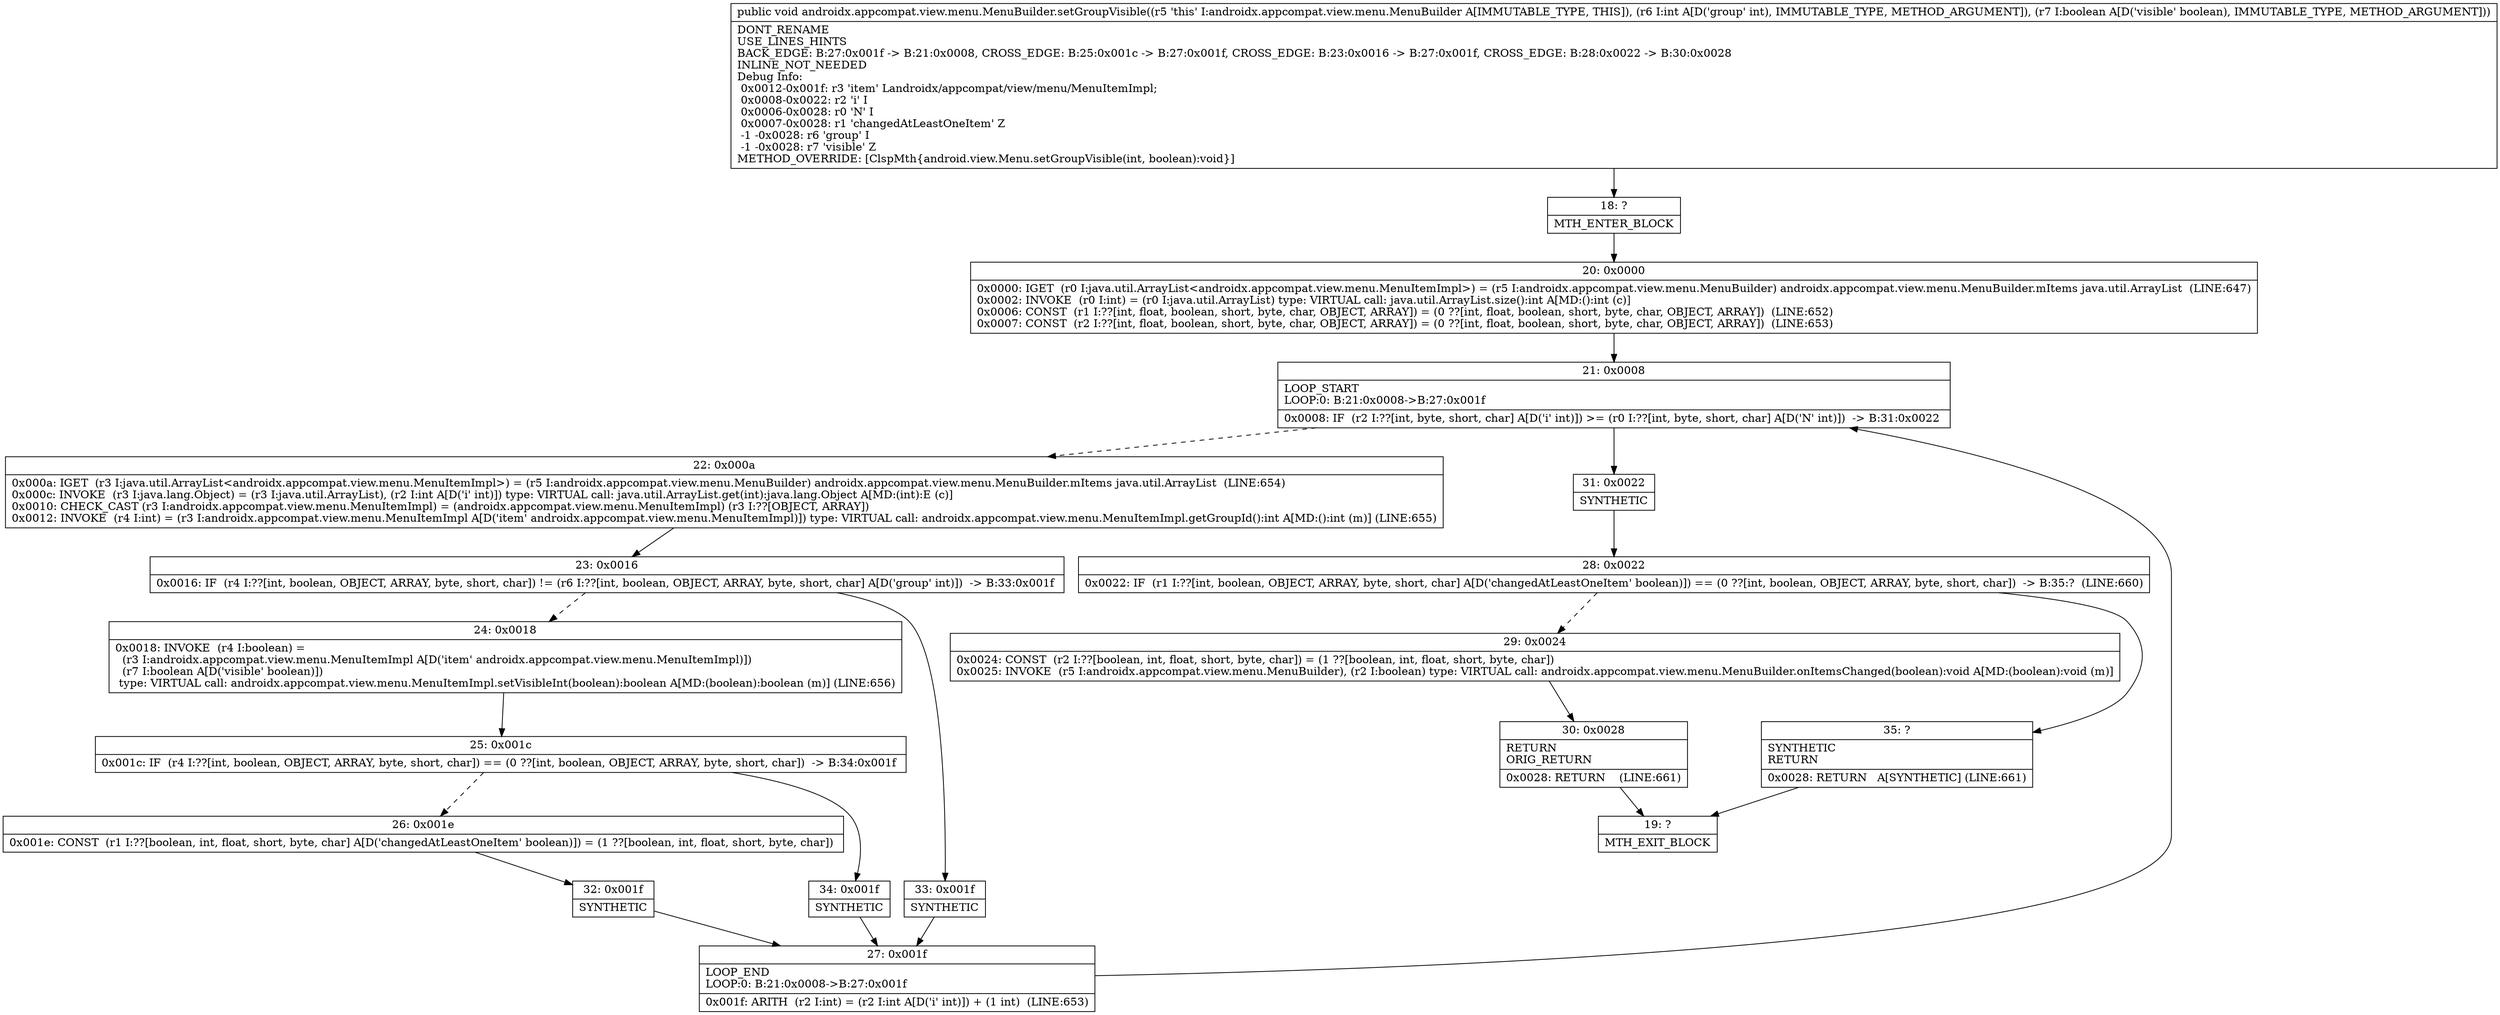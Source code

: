 digraph "CFG forandroidx.appcompat.view.menu.MenuBuilder.setGroupVisible(IZ)V" {
Node_18 [shape=record,label="{18\:\ ?|MTH_ENTER_BLOCK\l}"];
Node_20 [shape=record,label="{20\:\ 0x0000|0x0000: IGET  (r0 I:java.util.ArrayList\<androidx.appcompat.view.menu.MenuItemImpl\>) = (r5 I:androidx.appcompat.view.menu.MenuBuilder) androidx.appcompat.view.menu.MenuBuilder.mItems java.util.ArrayList  (LINE:647)\l0x0002: INVOKE  (r0 I:int) = (r0 I:java.util.ArrayList) type: VIRTUAL call: java.util.ArrayList.size():int A[MD:():int (c)]\l0x0006: CONST  (r1 I:??[int, float, boolean, short, byte, char, OBJECT, ARRAY]) = (0 ??[int, float, boolean, short, byte, char, OBJECT, ARRAY])  (LINE:652)\l0x0007: CONST  (r2 I:??[int, float, boolean, short, byte, char, OBJECT, ARRAY]) = (0 ??[int, float, boolean, short, byte, char, OBJECT, ARRAY])  (LINE:653)\l}"];
Node_21 [shape=record,label="{21\:\ 0x0008|LOOP_START\lLOOP:0: B:21:0x0008\-\>B:27:0x001f\l|0x0008: IF  (r2 I:??[int, byte, short, char] A[D('i' int)]) \>= (r0 I:??[int, byte, short, char] A[D('N' int)])  \-\> B:31:0x0022 \l}"];
Node_22 [shape=record,label="{22\:\ 0x000a|0x000a: IGET  (r3 I:java.util.ArrayList\<androidx.appcompat.view.menu.MenuItemImpl\>) = (r5 I:androidx.appcompat.view.menu.MenuBuilder) androidx.appcompat.view.menu.MenuBuilder.mItems java.util.ArrayList  (LINE:654)\l0x000c: INVOKE  (r3 I:java.lang.Object) = (r3 I:java.util.ArrayList), (r2 I:int A[D('i' int)]) type: VIRTUAL call: java.util.ArrayList.get(int):java.lang.Object A[MD:(int):E (c)]\l0x0010: CHECK_CAST (r3 I:androidx.appcompat.view.menu.MenuItemImpl) = (androidx.appcompat.view.menu.MenuItemImpl) (r3 I:??[OBJECT, ARRAY]) \l0x0012: INVOKE  (r4 I:int) = (r3 I:androidx.appcompat.view.menu.MenuItemImpl A[D('item' androidx.appcompat.view.menu.MenuItemImpl)]) type: VIRTUAL call: androidx.appcompat.view.menu.MenuItemImpl.getGroupId():int A[MD:():int (m)] (LINE:655)\l}"];
Node_23 [shape=record,label="{23\:\ 0x0016|0x0016: IF  (r4 I:??[int, boolean, OBJECT, ARRAY, byte, short, char]) != (r6 I:??[int, boolean, OBJECT, ARRAY, byte, short, char] A[D('group' int)])  \-\> B:33:0x001f \l}"];
Node_24 [shape=record,label="{24\:\ 0x0018|0x0018: INVOKE  (r4 I:boolean) = \l  (r3 I:androidx.appcompat.view.menu.MenuItemImpl A[D('item' androidx.appcompat.view.menu.MenuItemImpl)])\l  (r7 I:boolean A[D('visible' boolean)])\l type: VIRTUAL call: androidx.appcompat.view.menu.MenuItemImpl.setVisibleInt(boolean):boolean A[MD:(boolean):boolean (m)] (LINE:656)\l}"];
Node_25 [shape=record,label="{25\:\ 0x001c|0x001c: IF  (r4 I:??[int, boolean, OBJECT, ARRAY, byte, short, char]) == (0 ??[int, boolean, OBJECT, ARRAY, byte, short, char])  \-\> B:34:0x001f \l}"];
Node_26 [shape=record,label="{26\:\ 0x001e|0x001e: CONST  (r1 I:??[boolean, int, float, short, byte, char] A[D('changedAtLeastOneItem' boolean)]) = (1 ??[boolean, int, float, short, byte, char]) \l}"];
Node_32 [shape=record,label="{32\:\ 0x001f|SYNTHETIC\l}"];
Node_27 [shape=record,label="{27\:\ 0x001f|LOOP_END\lLOOP:0: B:21:0x0008\-\>B:27:0x001f\l|0x001f: ARITH  (r2 I:int) = (r2 I:int A[D('i' int)]) + (1 int)  (LINE:653)\l}"];
Node_34 [shape=record,label="{34\:\ 0x001f|SYNTHETIC\l}"];
Node_33 [shape=record,label="{33\:\ 0x001f|SYNTHETIC\l}"];
Node_31 [shape=record,label="{31\:\ 0x0022|SYNTHETIC\l}"];
Node_28 [shape=record,label="{28\:\ 0x0022|0x0022: IF  (r1 I:??[int, boolean, OBJECT, ARRAY, byte, short, char] A[D('changedAtLeastOneItem' boolean)]) == (0 ??[int, boolean, OBJECT, ARRAY, byte, short, char])  \-\> B:35:?  (LINE:660)\l}"];
Node_29 [shape=record,label="{29\:\ 0x0024|0x0024: CONST  (r2 I:??[boolean, int, float, short, byte, char]) = (1 ??[boolean, int, float, short, byte, char]) \l0x0025: INVOKE  (r5 I:androidx.appcompat.view.menu.MenuBuilder), (r2 I:boolean) type: VIRTUAL call: androidx.appcompat.view.menu.MenuBuilder.onItemsChanged(boolean):void A[MD:(boolean):void (m)]\l}"];
Node_30 [shape=record,label="{30\:\ 0x0028|RETURN\lORIG_RETURN\l|0x0028: RETURN    (LINE:661)\l}"];
Node_19 [shape=record,label="{19\:\ ?|MTH_EXIT_BLOCK\l}"];
Node_35 [shape=record,label="{35\:\ ?|SYNTHETIC\lRETURN\l|0x0028: RETURN   A[SYNTHETIC] (LINE:661)\l}"];
MethodNode[shape=record,label="{public void androidx.appcompat.view.menu.MenuBuilder.setGroupVisible((r5 'this' I:androidx.appcompat.view.menu.MenuBuilder A[IMMUTABLE_TYPE, THIS]), (r6 I:int A[D('group' int), IMMUTABLE_TYPE, METHOD_ARGUMENT]), (r7 I:boolean A[D('visible' boolean), IMMUTABLE_TYPE, METHOD_ARGUMENT]))  | DONT_RENAME\lUSE_LINES_HINTS\lBACK_EDGE: B:27:0x001f \-\> B:21:0x0008, CROSS_EDGE: B:25:0x001c \-\> B:27:0x001f, CROSS_EDGE: B:23:0x0016 \-\> B:27:0x001f, CROSS_EDGE: B:28:0x0022 \-\> B:30:0x0028\lINLINE_NOT_NEEDED\lDebug Info:\l  0x0012\-0x001f: r3 'item' Landroidx\/appcompat\/view\/menu\/MenuItemImpl;\l  0x0008\-0x0022: r2 'i' I\l  0x0006\-0x0028: r0 'N' I\l  0x0007\-0x0028: r1 'changedAtLeastOneItem' Z\l  \-1 \-0x0028: r6 'group' I\l  \-1 \-0x0028: r7 'visible' Z\lMETHOD_OVERRIDE: [ClspMth\{android.view.Menu.setGroupVisible(int, boolean):void\}]\l}"];
MethodNode -> Node_18;Node_18 -> Node_20;
Node_20 -> Node_21;
Node_21 -> Node_22[style=dashed];
Node_21 -> Node_31;
Node_22 -> Node_23;
Node_23 -> Node_24[style=dashed];
Node_23 -> Node_33;
Node_24 -> Node_25;
Node_25 -> Node_26[style=dashed];
Node_25 -> Node_34;
Node_26 -> Node_32;
Node_32 -> Node_27;
Node_27 -> Node_21;
Node_34 -> Node_27;
Node_33 -> Node_27;
Node_31 -> Node_28;
Node_28 -> Node_29[style=dashed];
Node_28 -> Node_35;
Node_29 -> Node_30;
Node_30 -> Node_19;
Node_35 -> Node_19;
}

